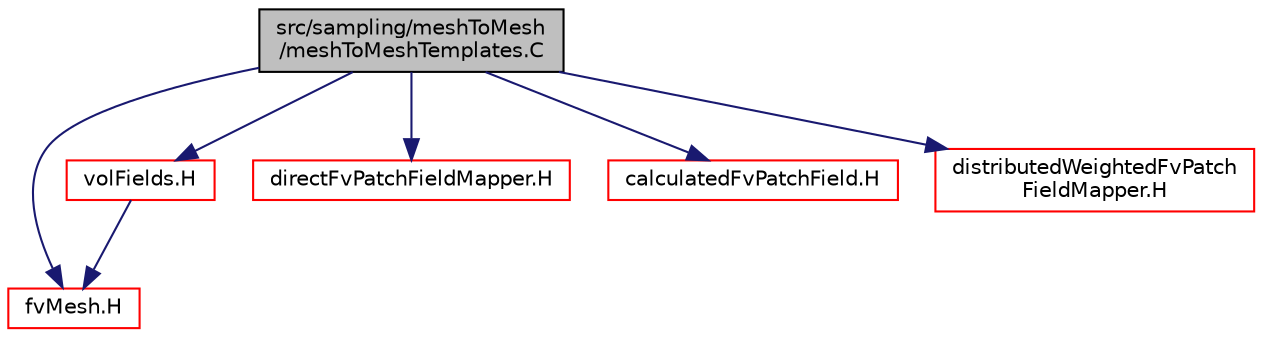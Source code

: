 digraph "src/sampling/meshToMesh/meshToMeshTemplates.C"
{
  bgcolor="transparent";
  edge [fontname="Helvetica",fontsize="10",labelfontname="Helvetica",labelfontsize="10"];
  node [fontname="Helvetica",fontsize="10",shape=record];
  Node0 [label="src/sampling/meshToMesh\l/meshToMeshTemplates.C",height=0.2,width=0.4,color="black", fillcolor="grey75", style="filled", fontcolor="black"];
  Node0 -> Node1 [color="midnightblue",fontsize="10",style="solid",fontname="Helvetica"];
  Node1 [label="fvMesh.H",height=0.2,width=0.4,color="red",URL="$a03719.html"];
  Node0 -> Node283 [color="midnightblue",fontsize="10",style="solid",fontname="Helvetica"];
  Node283 [label="volFields.H",height=0.2,width=0.4,color="red",URL="$a02912.html"];
  Node283 -> Node1 [color="midnightblue",fontsize="10",style="solid",fontname="Helvetica"];
  Node0 -> Node316 [color="midnightblue",fontsize="10",style="solid",fontname="Helvetica"];
  Node316 [label="directFvPatchFieldMapper.H",height=0.2,width=0.4,color="red",URL="$a02621.html"];
  Node0 -> Node314 [color="midnightblue",fontsize="10",style="solid",fontname="Helvetica"];
  Node314 [label="calculatedFvPatchField.H",height=0.2,width=0.4,color="red",URL="$a01538.html"];
  Node0 -> Node318 [color="midnightblue",fontsize="10",style="solid",fontname="Helvetica"];
  Node318 [label="distributedWeightedFvPatch\lFieldMapper.H",height=0.2,width=0.4,color="red",URL="$a14903.html"];
}
